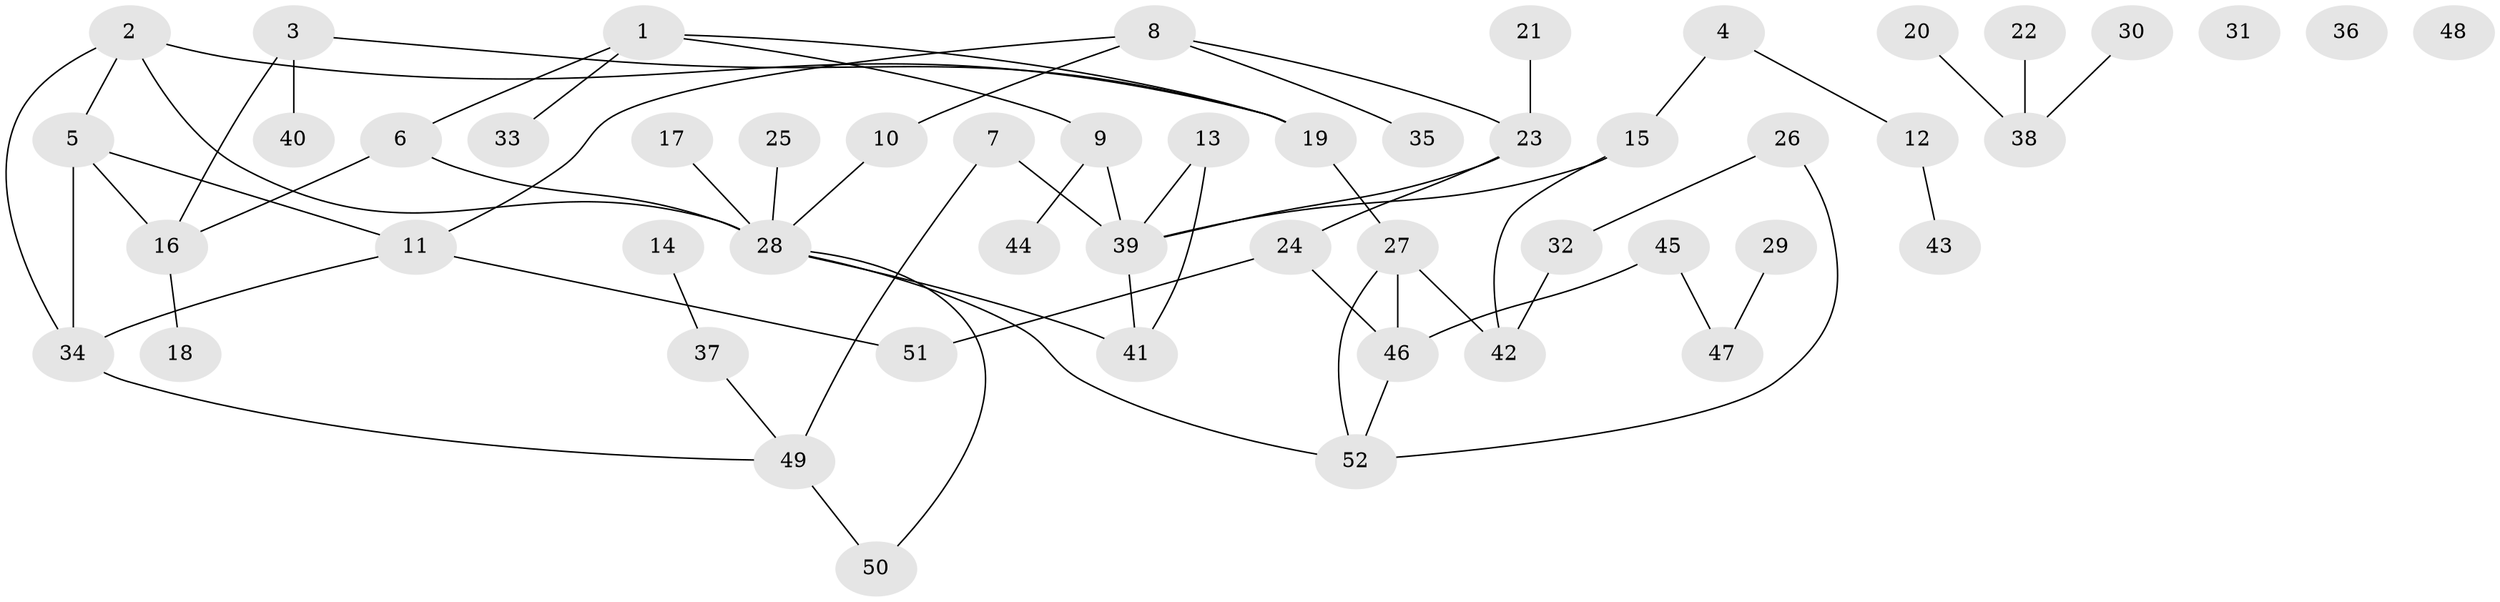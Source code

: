 // coarse degree distribution, {2: 0.22580645161290322, 1: 0.3870967741935484, 6: 0.03225806451612903, 10: 0.03225806451612903, 0: 0.0967741935483871, 5: 0.0967741935483871, 4: 0.0967741935483871, 3: 0.03225806451612903}
// Generated by graph-tools (version 1.1) at 2025/44/03/04/25 21:44:12]
// undirected, 52 vertices, 64 edges
graph export_dot {
graph [start="1"]
  node [color=gray90,style=filled];
  1;
  2;
  3;
  4;
  5;
  6;
  7;
  8;
  9;
  10;
  11;
  12;
  13;
  14;
  15;
  16;
  17;
  18;
  19;
  20;
  21;
  22;
  23;
  24;
  25;
  26;
  27;
  28;
  29;
  30;
  31;
  32;
  33;
  34;
  35;
  36;
  37;
  38;
  39;
  40;
  41;
  42;
  43;
  44;
  45;
  46;
  47;
  48;
  49;
  50;
  51;
  52;
  1 -- 6;
  1 -- 9;
  1 -- 19;
  1 -- 33;
  2 -- 5;
  2 -- 19;
  2 -- 28;
  2 -- 34;
  3 -- 16;
  3 -- 19;
  3 -- 40;
  4 -- 12;
  4 -- 15;
  5 -- 11;
  5 -- 16;
  5 -- 34;
  6 -- 16;
  6 -- 28;
  7 -- 39;
  7 -- 49;
  8 -- 10;
  8 -- 11;
  8 -- 23;
  8 -- 35;
  9 -- 39;
  9 -- 44;
  10 -- 28;
  11 -- 34;
  11 -- 51;
  12 -- 43;
  13 -- 39;
  13 -- 41;
  14 -- 37;
  15 -- 39;
  15 -- 42;
  16 -- 18;
  17 -- 28;
  19 -- 27;
  20 -- 38;
  21 -- 23;
  22 -- 38;
  23 -- 24;
  23 -- 39;
  24 -- 46;
  24 -- 51;
  25 -- 28;
  26 -- 32;
  26 -- 52;
  27 -- 42;
  27 -- 46;
  27 -- 52;
  28 -- 41;
  28 -- 50;
  28 -- 52;
  29 -- 47;
  30 -- 38;
  32 -- 42;
  34 -- 49;
  37 -- 49;
  39 -- 41;
  45 -- 46;
  45 -- 47;
  46 -- 52;
  49 -- 50;
}
